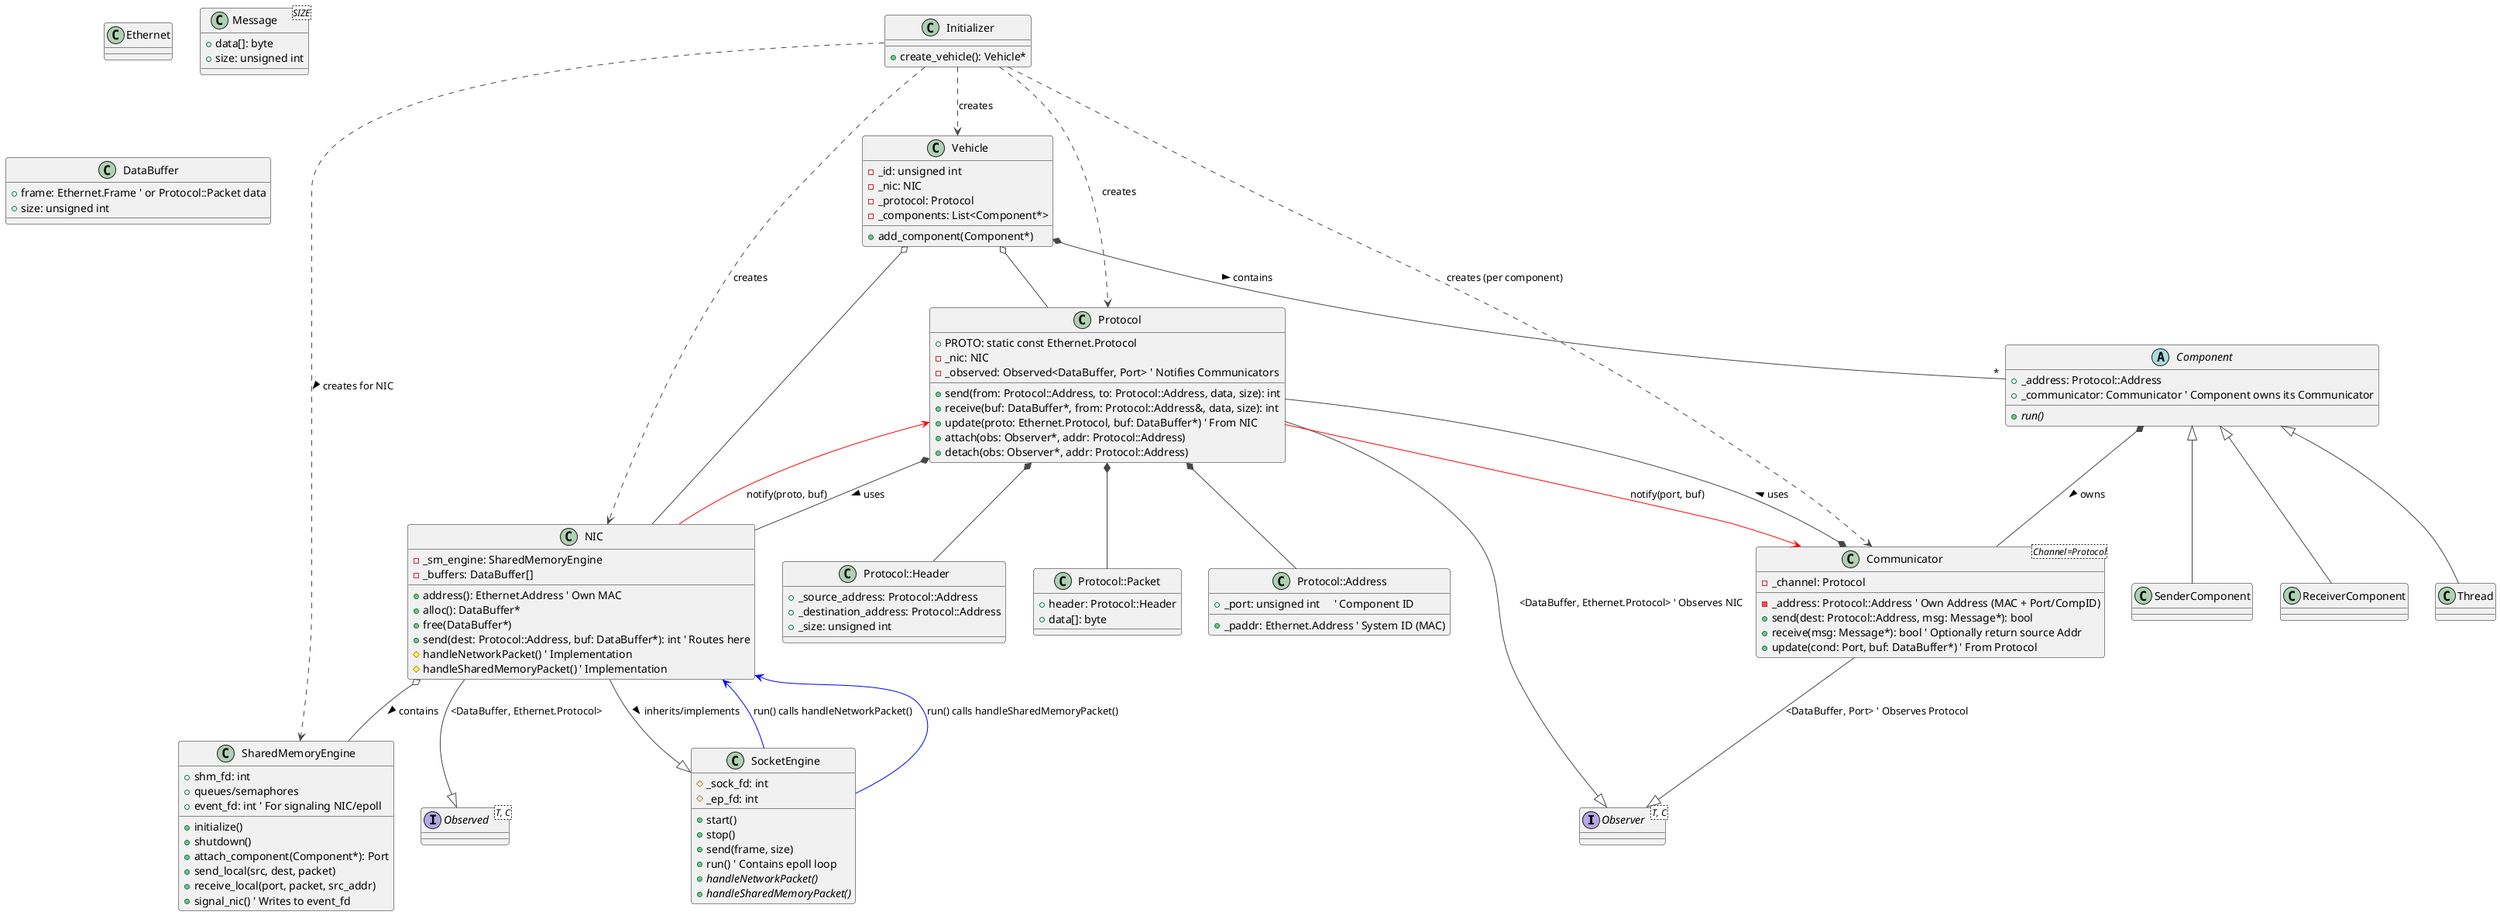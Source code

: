 @startuml ImplementationPlanP2
!theme vibrant

' Forward Declarations and Base Classes
interface Observer<T, C>
interface Observed<T, C>

abstract class Component {
  + {abstract} run()
  + _address: Protocol::Address
  + _communicator: Communicator ' Component owns its Communicator
}

class Thread
class Ethernet

' Protocol and related classes
class "Protocol::Address" as ProtocolAddress {
  + _paddr: Ethernet.Address ' System ID (MAC)
  + _port: unsigned int     ' Component ID
}

class "Protocol::Header" as ProtocolHeader {
  + _source_address: Protocol::Address
  + _destination_address: Protocol::Address
  + _size: unsigned int
}

class "Protocol::Packet" as ProtocolPacket {
  + header: Protocol::Header
  + data[]: byte
}

class Protocol {
  + PROTO: static const Ethernet.Protocol
  - _nic: NIC
  - _observed: Observed<DataBuffer, Port> ' Notifies Communicators
  + send(from: Protocol::Address, to: Protocol::Address, data, size): int
  + receive(buf: DataBuffer*, from: Protocol::Address&, data, size): int
  + update(proto: Ethernet.Protocol, buf: DataBuffer*) ' From NIC
  + attach(obs: Observer*, addr: Protocol::Address)
  + detach(obs: Observer*, addr: Protocol::Address)
}

' Message and Buffer classes
class Message<SIZE> {
  + data[]: byte
  + size: unsigned int
}

class DataBuffer {
  + frame: Ethernet.Frame ' or Protocol::Packet data
  + size: unsigned int
}

' Communication Engines
class SocketEngine {
  # _sock_fd: int
  # _ep_fd: int
  + start()
  + stop()
  + send(frame, size)
  + run() ' Contains epoll loop
  ' Method called by run loop - implemented by NIC
  + {abstract} handleNetworkPacket()
  ' Method called by run loop - implemented by NIC
  + {abstract} handleSharedMemoryPacket()
}

class SharedMemoryEngine {
  + shm_fd: int
  + queues/semaphores
  + event_fd: int ' For signaling NIC/epoll
  + initialize()
  + shutdown()
  + attach_component(Component*): Port
  + send_local(src, dest, packet)
  + receive_local(port, packet, src_addr)
  + signal_nic() ' Writes to event_fd
}

' Core Communication Stack
class NIC {
  ' Inherits SocketEngine privately/protectedly
  ' Provides implementations for handle*Packet methods
  - _sm_engine: SharedMemoryEngine
  - _buffers: DataBuffer[]
  + address(): Ethernet.Address ' Own MAC
  + alloc(): DataBuffer*
  + free(DataBuffer*)
  + send(dest: Protocol::Address, buf: DataBuffer*): int ' Routes here
  # handleNetworkPacket() ' Implementation
  # handleSharedMemoryPacket() ' Implementation
}
NIC --|> Observed : <DataBuffer, Ethernet.Protocol>
NIC --|> SocketEngine : inherits/implements >
NIC o-- SharedMemoryEngine : contains >

Protocol --|> Observer : <DataBuffer, Ethernet.Protocol> ' Observes NIC
Protocol *-- NIC : uses >

' Show nesting relationship
Protocol *-- ProtocolAddress
Protocol *-- ProtocolHeader
Protocol *-- ProtocolPacket

class Communicator<Channel=Protocol> {
  - _channel: Protocol
  - _address: Protocol::Address ' Own Address (MAC + Port/CompID)
  + send(dest: Protocol::Address, msg: Message*): bool
  + receive(msg: Message*): bool ' Optionally return source Addr
  + update(cond: Port, buf: DataBuffer*) ' From Protocol
}
Communicator --|> Observer : <DataBuffer, Port> ' Observes Protocol
Communicator *-- Protocol : uses >

' Application Layer
class Vehicle {
  - _id: unsigned int
  - _nic: NIC
  - _protocol: Protocol
  - _components: List<Component*>
  + add_component(Component*)
}
Vehicle o-- NIC
Vehicle o-- Protocol
Vehicle *-- "*" Component : contains >
' Note: Vehicle no longer directly uses or creates Communicator

class Initializer {
  + create_vehicle(): Vehicle*
}
Initializer ..> Vehicle : creates
Initializer ..> NIC : creates
Initializer ..> Protocol : creates
Initializer ..> SharedMemoryEngine : creates for NIC >
Initializer ..> Communicator : creates (per component)

Component <|-- SenderComponent
Component <|-- ReceiverComponent
Component *-- Communicator : owns >
Component <|-- Thread

' Relationships Summary
' NIC inherits SocketEngine, contains SharedMemoryEngine
' Protocol uses NIC
' Communicator uses Protocol
' Component owns and uses Communicator
' Vehicle orchestrates creation and holds components

' Event Flow / Calls
SocketEngine -[#blue]-> NIC : run() calls handleNetworkPacket()
SocketEngine -[#blue]-> NIC : run() calls handleSharedMemoryPacket()
NIC -[#red]-> Protocol : notify(proto, buf)
Protocol -[#red]-> Communicator : notify(port, buf)

@enduml 